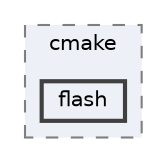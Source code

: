 digraph "build/zephyr/cmake/flash"
{
 // LATEX_PDF_SIZE
  bgcolor="transparent";
  edge [fontname=Helvetica,fontsize=10,labelfontname=Helvetica,labelfontsize=10];
  node [fontname=Helvetica,fontsize=10,shape=box,height=0.2,width=0.4];
  compound=true
  subgraph clusterdir_07bd187a3cfe52e987043f5f314e8f54 {
    graph [ bgcolor="#edf0f7", pencolor="grey50", label="cmake", fontname=Helvetica,fontsize=10 style="filled,dashed", URL="dir_07bd187a3cfe52e987043f5f314e8f54.html",tooltip=""]
  dir_d7672469e4931e457021ac29e8de5b94 [label="flash", fillcolor="#edf0f7", color="grey25", style="filled,bold", URL="dir_d7672469e4931e457021ac29e8de5b94.html",tooltip=""];
  }
}
